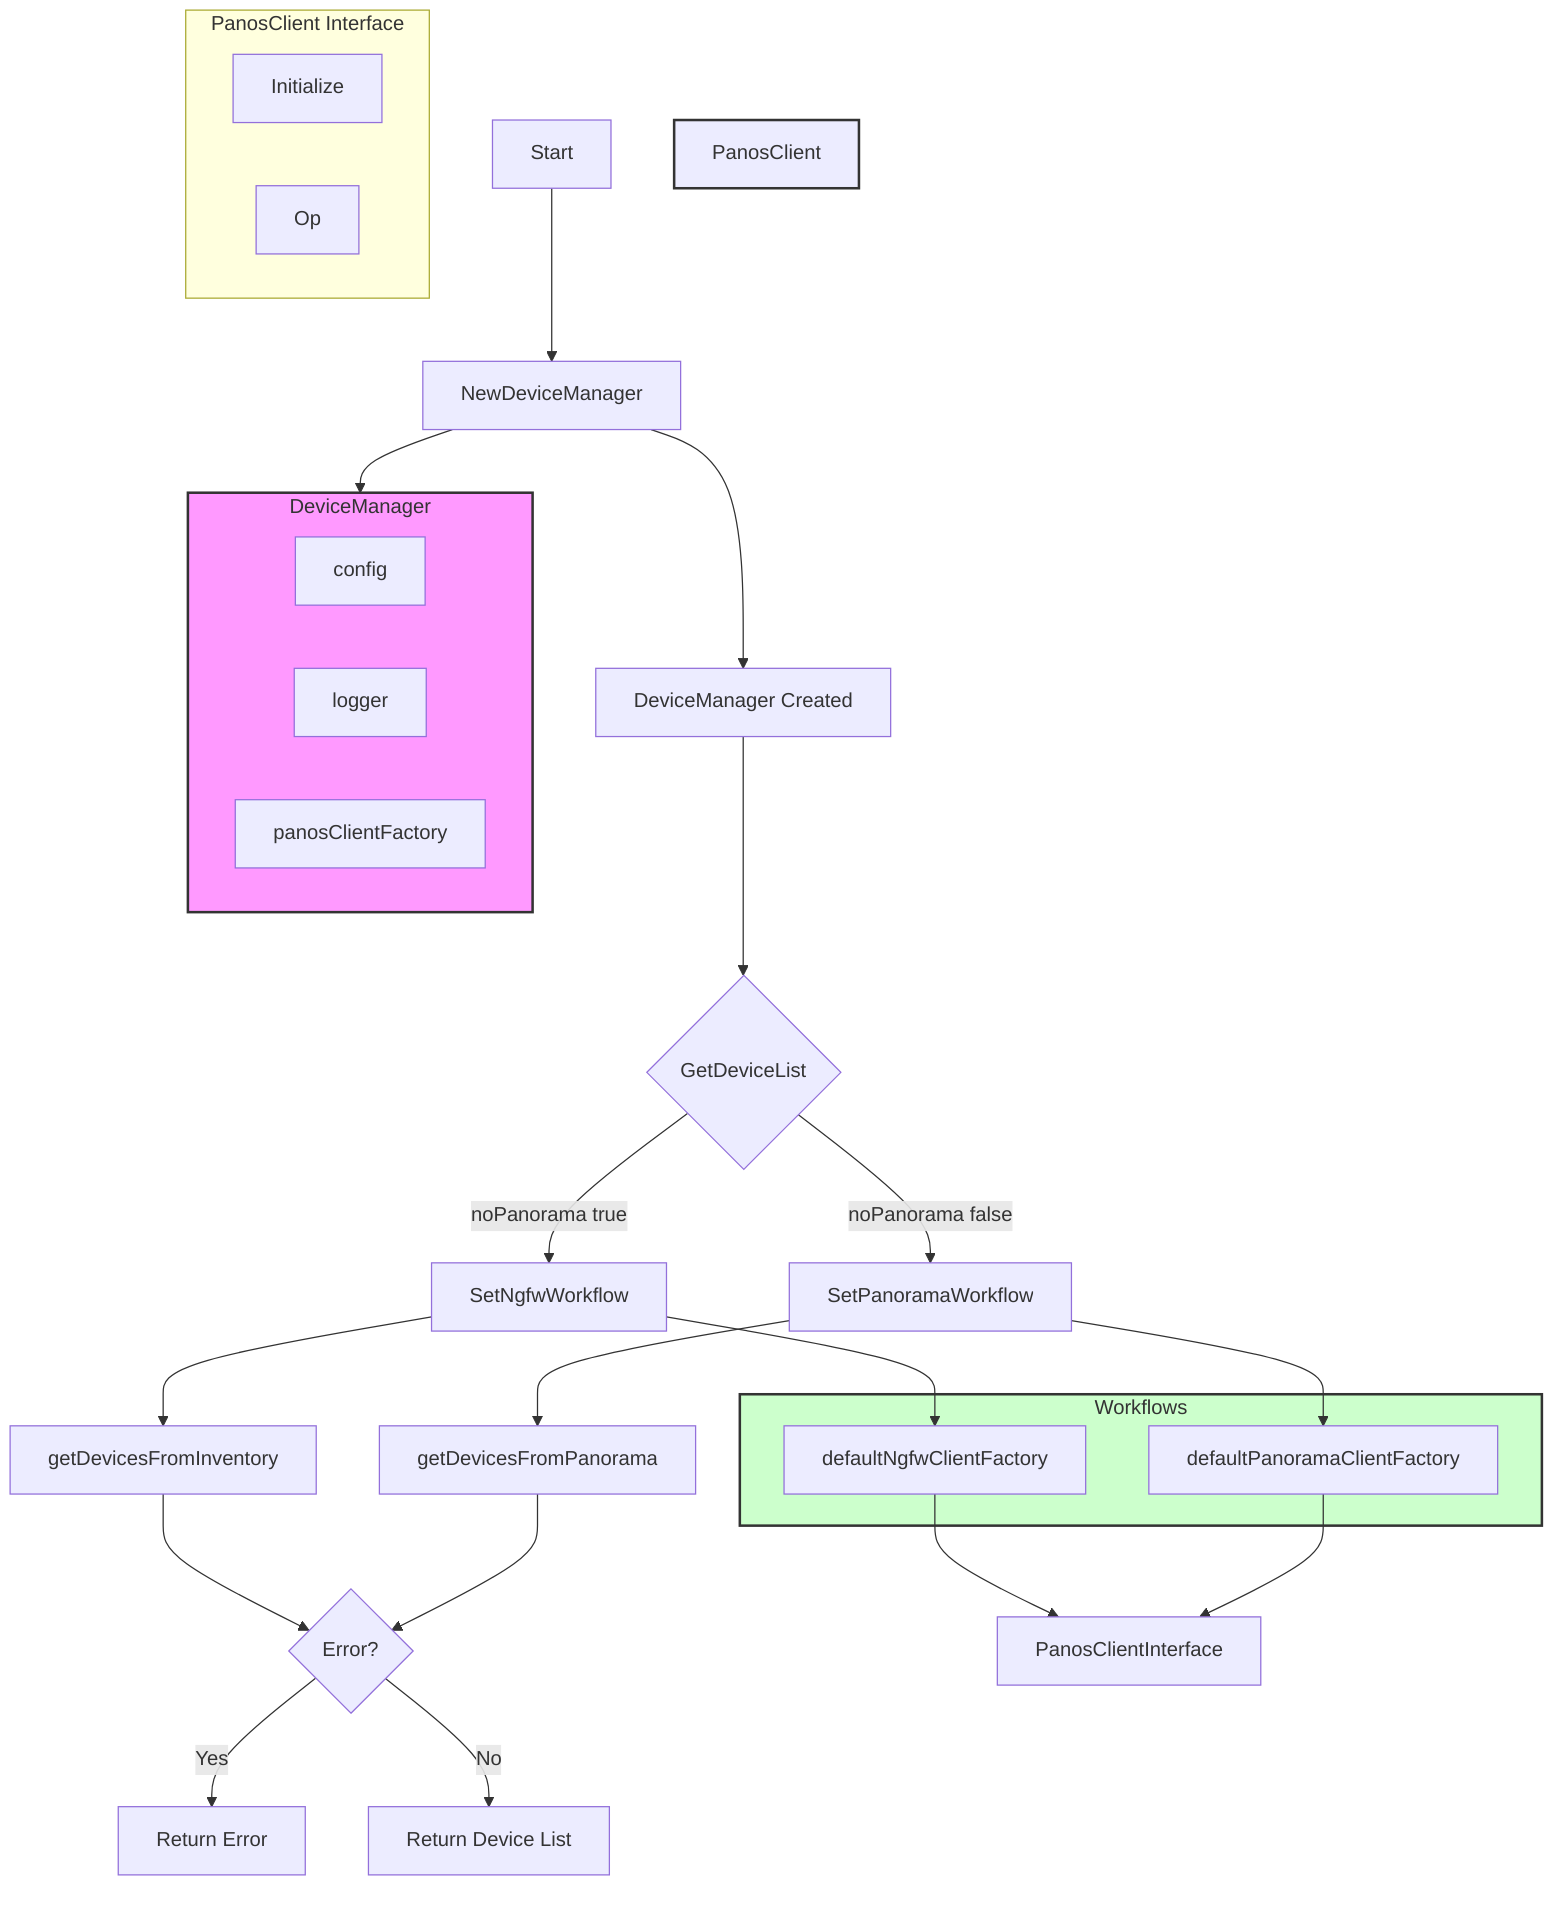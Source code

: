 flowchart TD
    A[Start] --> B[NewDeviceManager]
    B --> C[DeviceManager Created]
    C --> D{GetDeviceList}
    D -->|noPanorama true| E[SetNgfwWorkflow]
    D -->|noPanorama false| F[SetPanoramaWorkflow]
    E --> G[getDevicesFromInventory]
    F --> H[getDevicesFromPanorama]
    G --> I{Error?}
    H --> I
    I -->|Yes| J[Return Error]
    I -->|No| K[Return Device List]

    subgraph DeviceManager
        L[config]
        M[logger]
        N[panosClientFactory]
    end

    subgraph PanosClient Interface
        O[Initialize]
        P[Op]
    end

    subgraph Workflows
        Q[defaultNgfwClientFactory]
        R[defaultPanoramaClientFactory]
    end

    B --> DeviceManager
    E --> Q
    F --> R
    Q --> PanosClientInterface
    R --> PanosClientInterface

    style DeviceManager fill:#f9f,stroke:#333,stroke-width:2px
    style PanosClient Interface fill:#ccf,stroke:#333,stroke-width:2px
    style Workflows fill:#cfc,stroke:#333,stroke-width:2px